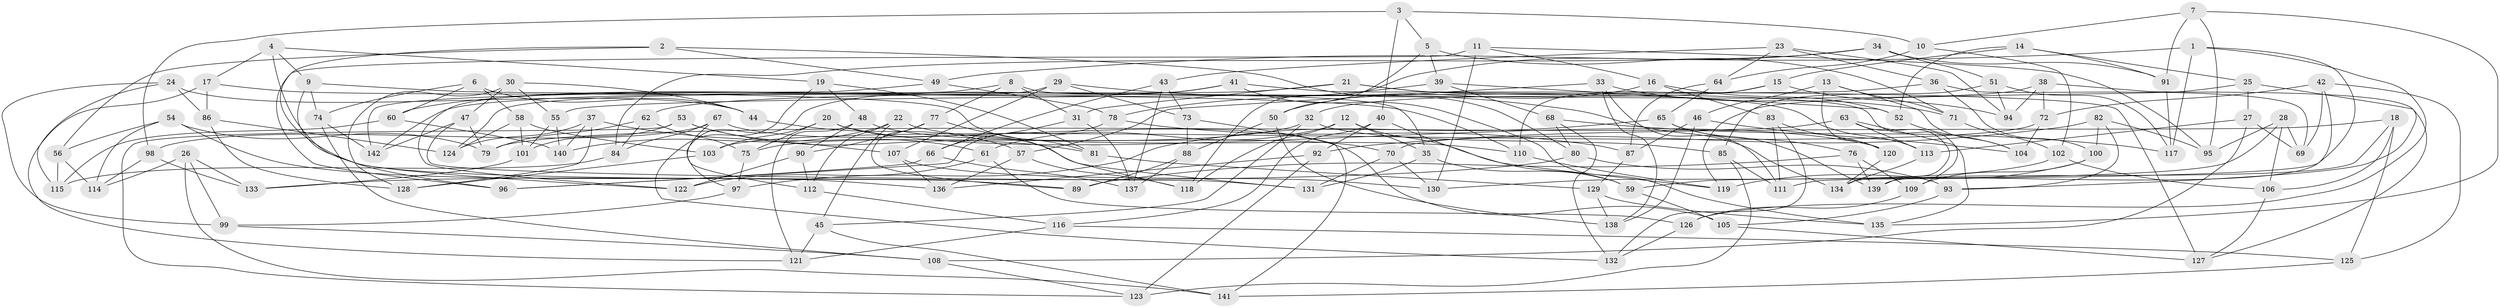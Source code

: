 // Generated by graph-tools (version 1.1) at 2025/16/03/09/25 04:16:16]
// undirected, 142 vertices, 284 edges
graph export_dot {
graph [start="1"]
  node [color=gray90,style=filled];
  1;
  2;
  3;
  4;
  5;
  6;
  7;
  8;
  9;
  10;
  11;
  12;
  13;
  14;
  15;
  16;
  17;
  18;
  19;
  20;
  21;
  22;
  23;
  24;
  25;
  26;
  27;
  28;
  29;
  30;
  31;
  32;
  33;
  34;
  35;
  36;
  37;
  38;
  39;
  40;
  41;
  42;
  43;
  44;
  45;
  46;
  47;
  48;
  49;
  50;
  51;
  52;
  53;
  54;
  55;
  56;
  57;
  58;
  59;
  60;
  61;
  62;
  63;
  64;
  65;
  66;
  67;
  68;
  69;
  70;
  71;
  72;
  73;
  74;
  75;
  76;
  77;
  78;
  79;
  80;
  81;
  82;
  83;
  84;
  85;
  86;
  87;
  88;
  89;
  90;
  91;
  92;
  93;
  94;
  95;
  96;
  97;
  98;
  99;
  100;
  101;
  102;
  103;
  104;
  105;
  106;
  107;
  108;
  109;
  110;
  111;
  112;
  113;
  114;
  115;
  116;
  117;
  118;
  119;
  120;
  121;
  122;
  123;
  124;
  125;
  126;
  127;
  128;
  129;
  130;
  131;
  132;
  133;
  134;
  135;
  136;
  137;
  138;
  139;
  140;
  141;
  142;
  1 -- 117;
  1 -- 111;
  1 -- 49;
  1 -- 126;
  2 -- 49;
  2 -- 56;
  2 -- 80;
  2 -- 122;
  3 -- 98;
  3 -- 10;
  3 -- 40;
  3 -- 5;
  4 -- 19;
  4 -- 17;
  4 -- 9;
  4 -- 89;
  5 -- 71;
  5 -- 50;
  5 -- 39;
  6 -- 60;
  6 -- 74;
  6 -- 44;
  6 -- 58;
  7 -- 10;
  7 -- 135;
  7 -- 95;
  7 -- 91;
  8 -- 35;
  8 -- 31;
  8 -- 124;
  8 -- 77;
  9 -- 74;
  9 -- 96;
  9 -- 81;
  10 -- 64;
  10 -- 102;
  11 -- 95;
  11 -- 16;
  11 -- 130;
  11 -- 96;
  12 -- 118;
  12 -- 119;
  12 -- 35;
  12 -- 61;
  13 -- 120;
  13 -- 46;
  13 -- 104;
  13 -- 71;
  14 -- 15;
  14 -- 25;
  14 -- 52;
  14 -- 91;
  15 -- 94;
  15 -- 32;
  15 -- 110;
  16 -- 50;
  16 -- 52;
  16 -- 83;
  17 -- 110;
  17 -- 86;
  17 -- 121;
  18 -- 139;
  18 -- 70;
  18 -- 106;
  18 -- 125;
  19 -- 81;
  19 -- 48;
  19 -- 132;
  20 -- 131;
  20 -- 120;
  20 -- 75;
  20 -- 103;
  21 -- 142;
  21 -- 109;
  21 -- 113;
  21 -- 31;
  22 -- 140;
  22 -- 110;
  22 -- 112;
  22 -- 45;
  23 -- 36;
  23 -- 64;
  23 -- 43;
  23 -- 94;
  24 -- 44;
  24 -- 99;
  24 -- 86;
  24 -- 115;
  25 -- 119;
  25 -- 93;
  25 -- 27;
  26 -- 141;
  26 -- 99;
  26 -- 114;
  26 -- 133;
  27 -- 108;
  27 -- 113;
  27 -- 69;
  28 -- 106;
  28 -- 59;
  28 -- 69;
  28 -- 95;
  29 -- 73;
  29 -- 107;
  29 -- 122;
  29 -- 134;
  30 -- 55;
  30 -- 47;
  30 -- 44;
  30 -- 128;
  31 -- 66;
  31 -- 137;
  32 -- 85;
  32 -- 45;
  32 -- 75;
  33 -- 71;
  33 -- 57;
  33 -- 138;
  33 -- 111;
  34 -- 51;
  34 -- 118;
  34 -- 91;
  34 -- 84;
  35 -- 131;
  35 -- 59;
  36 -- 69;
  36 -- 55;
  36 -- 100;
  37 -- 128;
  37 -- 124;
  37 -- 140;
  37 -- 107;
  38 -- 72;
  38 -- 62;
  38 -- 127;
  38 -- 94;
  39 -- 78;
  39 -- 68;
  39 -- 52;
  40 -- 59;
  40 -- 116;
  40 -- 92;
  41 -- 60;
  41 -- 127;
  41 -- 135;
  41 -- 97;
  42 -- 69;
  42 -- 72;
  42 -- 125;
  42 -- 134;
  43 -- 66;
  43 -- 137;
  43 -- 73;
  44 -- 57;
  45 -- 141;
  45 -- 121;
  46 -- 104;
  46 -- 87;
  46 -- 138;
  47 -- 142;
  47 -- 131;
  47 -- 79;
  48 -- 70;
  48 -- 121;
  48 -- 90;
  49 -- 78;
  49 -- 142;
  50 -- 88;
  50 -- 138;
  51 -- 94;
  51 -- 85;
  51 -- 117;
  52 -- 104;
  53 -- 123;
  53 -- 81;
  53 -- 61;
  53 -- 101;
  54 -- 136;
  54 -- 114;
  54 -- 56;
  54 -- 79;
  55 -- 140;
  55 -- 101;
  56 -- 114;
  56 -- 115;
  57 -- 136;
  57 -- 118;
  58 -- 124;
  58 -- 103;
  58 -- 101;
  59 -- 105;
  60 -- 115;
  60 -- 140;
  61 -- 122;
  61 -- 126;
  62 -- 75;
  62 -- 84;
  62 -- 79;
  63 -- 113;
  63 -- 79;
  63 -- 139;
  63 -- 135;
  64 -- 87;
  64 -- 65;
  65 -- 139;
  65 -- 97;
  65 -- 76;
  66 -- 137;
  66 -- 96;
  67 -- 105;
  67 -- 84;
  67 -- 98;
  67 -- 112;
  68 -- 132;
  68 -- 117;
  68 -- 80;
  70 -- 131;
  70 -- 130;
  71 -- 102;
  72 -- 104;
  72 -- 103;
  73 -- 141;
  73 -- 88;
  74 -- 108;
  74 -- 142;
  75 -- 97;
  76 -- 89;
  76 -- 139;
  76 -- 109;
  77 -- 89;
  77 -- 90;
  77 -- 118;
  78 -- 87;
  78 -- 96;
  80 -- 133;
  80 -- 93;
  81 -- 129;
  82 -- 95;
  82 -- 100;
  82 -- 92;
  82 -- 93;
  83 -- 120;
  83 -- 132;
  83 -- 111;
  84 -- 115;
  85 -- 111;
  85 -- 123;
  86 -- 128;
  86 -- 124;
  87 -- 129;
  88 -- 137;
  88 -- 89;
  90 -- 112;
  90 -- 122;
  91 -- 117;
  92 -- 136;
  92 -- 123;
  93 -- 105;
  97 -- 99;
  98 -- 114;
  98 -- 133;
  99 -- 108;
  100 -- 119;
  100 -- 109;
  101 -- 133;
  102 -- 130;
  102 -- 106;
  103 -- 128;
  105 -- 127;
  106 -- 127;
  107 -- 130;
  107 -- 136;
  108 -- 123;
  109 -- 126;
  110 -- 119;
  112 -- 116;
  113 -- 134;
  116 -- 125;
  116 -- 121;
  120 -- 134;
  125 -- 141;
  126 -- 132;
  129 -- 138;
  129 -- 135;
}
